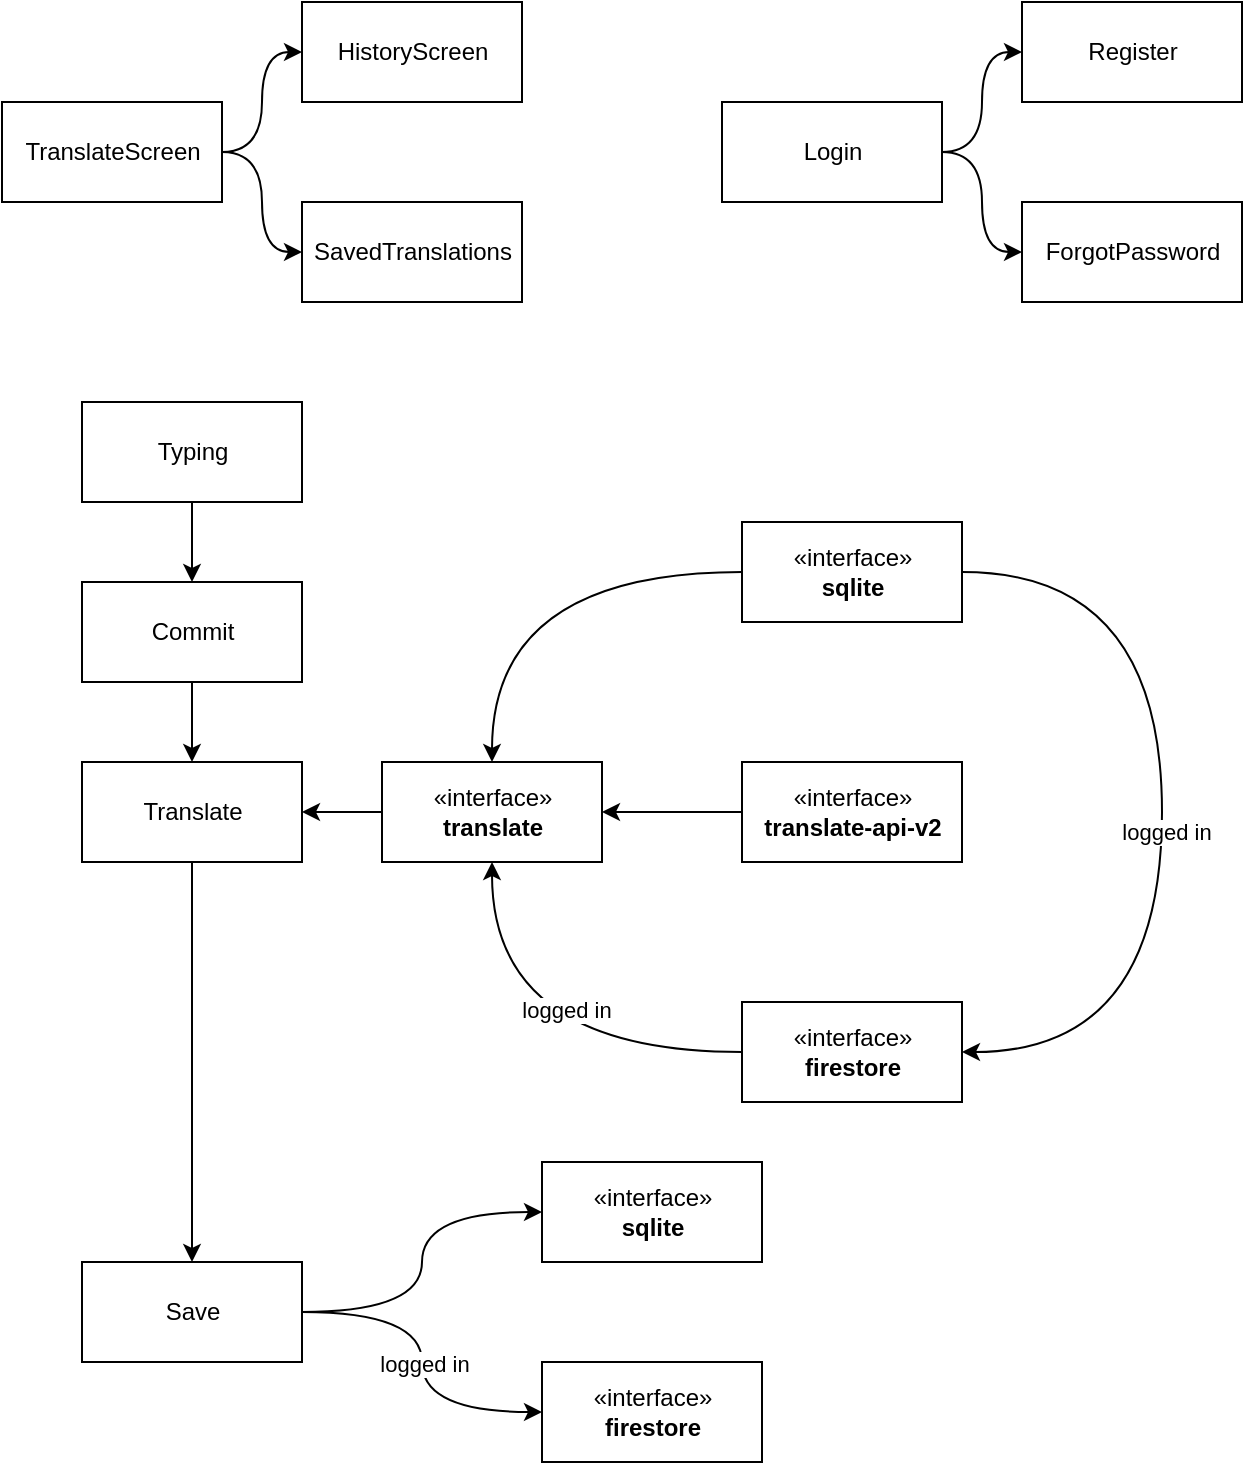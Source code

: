 <mxfile version="20.4.0" type="github">
  <diagram name="Page-1" id="9f46799a-70d6-7492-0946-bef42562c5a5">
    <mxGraphModel dx="1422" dy="793" grid="1" gridSize="10" guides="1" tooltips="1" connect="1" arrows="1" fold="1" page="1" pageScale="1" pageWidth="1100" pageHeight="850" background="none" math="0" shadow="0">
      <root>
        <mxCell id="0" />
        <mxCell id="1" parent="0" />
        <mxCell id="TK3HhR73lUiD1M2_CuVL-16" style="edgeStyle=orthogonalEdgeStyle;rounded=0;orthogonalLoop=1;jettySize=auto;html=1;exitX=1;exitY=0.5;exitDx=0;exitDy=0;entryX=0;entryY=0.5;entryDx=0;entryDy=0;curved=1;" edge="1" parent="1" source="TK3HhR73lUiD1M2_CuVL-13" target="TK3HhR73lUiD1M2_CuVL-14">
          <mxGeometry relative="1" as="geometry" />
        </mxCell>
        <mxCell id="TK3HhR73lUiD1M2_CuVL-17" style="edgeStyle=orthogonalEdgeStyle;rounded=0;orthogonalLoop=1;jettySize=auto;html=1;entryX=0;entryY=0.5;entryDx=0;entryDy=0;curved=1;" edge="1" parent="1" source="TK3HhR73lUiD1M2_CuVL-13" target="TK3HhR73lUiD1M2_CuVL-15">
          <mxGeometry relative="1" as="geometry" />
        </mxCell>
        <mxCell id="TK3HhR73lUiD1M2_CuVL-13" value="&lt;div&gt;TranslateScreen&lt;/div&gt;" style="html=1;" vertex="1" parent="1">
          <mxGeometry x="50" y="70" width="110" height="50" as="geometry" />
        </mxCell>
        <mxCell id="TK3HhR73lUiD1M2_CuVL-14" value="HistoryScreen" style="html=1;" vertex="1" parent="1">
          <mxGeometry x="200" y="20" width="110" height="50" as="geometry" />
        </mxCell>
        <mxCell id="TK3HhR73lUiD1M2_CuVL-15" value="SavedTranslations" style="html=1;" vertex="1" parent="1">
          <mxGeometry x="200" y="120" width="110" height="50" as="geometry" />
        </mxCell>
        <mxCell id="TK3HhR73lUiD1M2_CuVL-21" style="edgeStyle=orthogonalEdgeStyle;curved=1;rounded=0;orthogonalLoop=1;jettySize=auto;html=1;exitX=1;exitY=0.5;exitDx=0;exitDy=0;entryX=0;entryY=0.5;entryDx=0;entryDy=0;" edge="1" parent="1" source="TK3HhR73lUiD1M2_CuVL-18" target="TK3HhR73lUiD1M2_CuVL-19">
          <mxGeometry relative="1" as="geometry" />
        </mxCell>
        <mxCell id="TK3HhR73lUiD1M2_CuVL-22" style="edgeStyle=orthogonalEdgeStyle;curved=1;rounded=0;orthogonalLoop=1;jettySize=auto;html=1;exitX=1;exitY=0.5;exitDx=0;exitDy=0;entryX=0;entryY=0.5;entryDx=0;entryDy=0;" edge="1" parent="1" source="TK3HhR73lUiD1M2_CuVL-18" target="TK3HhR73lUiD1M2_CuVL-20">
          <mxGeometry relative="1" as="geometry" />
        </mxCell>
        <mxCell id="TK3HhR73lUiD1M2_CuVL-18" value="Login" style="html=1;" vertex="1" parent="1">
          <mxGeometry x="410" y="70" width="110" height="50" as="geometry" />
        </mxCell>
        <mxCell id="TK3HhR73lUiD1M2_CuVL-19" value="Register" style="html=1;" vertex="1" parent="1">
          <mxGeometry x="560" y="20" width="110" height="50" as="geometry" />
        </mxCell>
        <mxCell id="TK3HhR73lUiD1M2_CuVL-20" value="ForgotPassword" style="html=1;" vertex="1" parent="1">
          <mxGeometry x="560" y="120" width="110" height="50" as="geometry" />
        </mxCell>
        <mxCell id="TK3HhR73lUiD1M2_CuVL-52" style="edgeStyle=orthogonalEdgeStyle;curved=1;rounded=0;orthogonalLoop=1;jettySize=auto;html=1;exitX=0.5;exitY=1;exitDx=0;exitDy=0;entryX=0.5;entryY=0;entryDx=0;entryDy=0;" edge="1" parent="1" source="TK3HhR73lUiD1M2_CuVL-23" target="TK3HhR73lUiD1M2_CuVL-24">
          <mxGeometry relative="1" as="geometry" />
        </mxCell>
        <mxCell id="TK3HhR73lUiD1M2_CuVL-23" value="Typing" style="html=1;" vertex="1" parent="1">
          <mxGeometry x="90" y="220" width="110" height="50" as="geometry" />
        </mxCell>
        <mxCell id="TK3HhR73lUiD1M2_CuVL-53" style="edgeStyle=orthogonalEdgeStyle;curved=1;rounded=0;orthogonalLoop=1;jettySize=auto;html=1;exitX=0.5;exitY=1;exitDx=0;exitDy=0;entryX=0.5;entryY=0;entryDx=0;entryDy=0;" edge="1" parent="1" source="TK3HhR73lUiD1M2_CuVL-24" target="TK3HhR73lUiD1M2_CuVL-25">
          <mxGeometry relative="1" as="geometry" />
        </mxCell>
        <mxCell id="TK3HhR73lUiD1M2_CuVL-24" value="Commit" style="html=1;" vertex="1" parent="1">
          <mxGeometry x="90" y="310" width="110" height="50" as="geometry" />
        </mxCell>
        <mxCell id="TK3HhR73lUiD1M2_CuVL-54" style="edgeStyle=orthogonalEdgeStyle;curved=1;rounded=0;orthogonalLoop=1;jettySize=auto;html=1;exitX=0.5;exitY=1;exitDx=0;exitDy=0;" edge="1" parent="1" source="TK3HhR73lUiD1M2_CuVL-25" target="TK3HhR73lUiD1M2_CuVL-26">
          <mxGeometry relative="1" as="geometry" />
        </mxCell>
        <mxCell id="TK3HhR73lUiD1M2_CuVL-25" value="Translate" style="html=1;" vertex="1" parent="1">
          <mxGeometry x="90" y="400" width="110" height="50" as="geometry" />
        </mxCell>
        <mxCell id="TK3HhR73lUiD1M2_CuVL-73" style="edgeStyle=orthogonalEdgeStyle;curved=1;rounded=0;orthogonalLoop=1;jettySize=auto;html=1;exitX=1;exitY=0.5;exitDx=0;exitDy=0;entryX=0;entryY=0.5;entryDx=0;entryDy=0;" edge="1" parent="1" source="TK3HhR73lUiD1M2_CuVL-26" target="TK3HhR73lUiD1M2_CuVL-70">
          <mxGeometry relative="1" as="geometry" />
        </mxCell>
        <mxCell id="TK3HhR73lUiD1M2_CuVL-74" style="edgeStyle=orthogonalEdgeStyle;curved=1;rounded=0;orthogonalLoop=1;jettySize=auto;html=1;exitX=1;exitY=0.5;exitDx=0;exitDy=0;entryX=0;entryY=0.5;entryDx=0;entryDy=0;" edge="1" parent="1" source="TK3HhR73lUiD1M2_CuVL-26" target="TK3HhR73lUiD1M2_CuVL-72">
          <mxGeometry relative="1" as="geometry" />
        </mxCell>
        <mxCell id="TK3HhR73lUiD1M2_CuVL-75" value="&lt;div&gt;logged in&lt;/div&gt;" style="edgeLabel;html=1;align=center;verticalAlign=middle;resizable=0;points=[];" vertex="1" connectable="0" parent="TK3HhR73lUiD1M2_CuVL-74">
          <mxGeometry x="-0.141" y="-7" relative="1" as="geometry">
            <mxPoint x="8" y="13" as="offset" />
          </mxGeometry>
        </mxCell>
        <mxCell id="TK3HhR73lUiD1M2_CuVL-26" value="Save" style="html=1;" vertex="1" parent="1">
          <mxGeometry x="90" y="650" width="110" height="50" as="geometry" />
        </mxCell>
        <mxCell id="TK3HhR73lUiD1M2_CuVL-61" style="edgeStyle=orthogonalEdgeStyle;curved=1;rounded=0;orthogonalLoop=1;jettySize=auto;html=1;exitX=0;exitY=0.5;exitDx=0;exitDy=0;entryX=0.5;entryY=0;entryDx=0;entryDy=0;" edge="1" parent="1" source="TK3HhR73lUiD1M2_CuVL-32" target="TK3HhR73lUiD1M2_CuVL-55">
          <mxGeometry relative="1" as="geometry" />
        </mxCell>
        <mxCell id="TK3HhR73lUiD1M2_CuVL-67" style="edgeStyle=orthogonalEdgeStyle;curved=1;rounded=0;orthogonalLoop=1;jettySize=auto;html=1;exitX=1;exitY=0.5;exitDx=0;exitDy=0;entryX=1;entryY=0.5;entryDx=0;entryDy=0;" edge="1" parent="1" source="TK3HhR73lUiD1M2_CuVL-32" target="TK3HhR73lUiD1M2_CuVL-33">
          <mxGeometry relative="1" as="geometry">
            <Array as="points">
              <mxPoint x="630" y="305" />
              <mxPoint x="630" y="545" />
            </Array>
          </mxGeometry>
        </mxCell>
        <mxCell id="TK3HhR73lUiD1M2_CuVL-68" value="&lt;div&gt;logged in&lt;/div&gt;" style="edgeLabel;html=1;align=center;verticalAlign=middle;resizable=0;points=[];" vertex="1" connectable="0" parent="TK3HhR73lUiD1M2_CuVL-67">
          <mxGeometry x="0.045" y="2" relative="1" as="geometry">
            <mxPoint as="offset" />
          </mxGeometry>
        </mxCell>
        <mxCell id="TK3HhR73lUiD1M2_CuVL-32" value="«interface»&lt;br&gt;&lt;b&gt;sqlite&lt;/b&gt;" style="html=1;" vertex="1" parent="1">
          <mxGeometry x="420" y="280" width="110" height="50" as="geometry" />
        </mxCell>
        <mxCell id="TK3HhR73lUiD1M2_CuVL-63" style="edgeStyle=orthogonalEdgeStyle;curved=1;rounded=0;orthogonalLoop=1;jettySize=auto;html=1;exitX=0;exitY=0.5;exitDx=0;exitDy=0;entryX=0.5;entryY=1;entryDx=0;entryDy=0;" edge="1" parent="1" source="TK3HhR73lUiD1M2_CuVL-33" target="TK3HhR73lUiD1M2_CuVL-55">
          <mxGeometry relative="1" as="geometry" />
        </mxCell>
        <mxCell id="TK3HhR73lUiD1M2_CuVL-64" value="logged in" style="edgeLabel;html=1;align=center;verticalAlign=middle;resizable=0;points=[];" vertex="1" connectable="0" parent="TK3HhR73lUiD1M2_CuVL-63">
          <mxGeometry x="-0.15" y="-10" relative="1" as="geometry">
            <mxPoint x="5" y="-11" as="offset" />
          </mxGeometry>
        </mxCell>
        <mxCell id="TK3HhR73lUiD1M2_CuVL-33" value="«interface»&lt;br&gt;&lt;b&gt;firestore&lt;/b&gt;" style="html=1;" vertex="1" parent="1">
          <mxGeometry x="420" y="520" width="110" height="50" as="geometry" />
        </mxCell>
        <mxCell id="TK3HhR73lUiD1M2_CuVL-62" style="edgeStyle=orthogonalEdgeStyle;curved=1;rounded=0;orthogonalLoop=1;jettySize=auto;html=1;exitX=0;exitY=0.5;exitDx=0;exitDy=0;entryX=1;entryY=0.5;entryDx=0;entryDy=0;" edge="1" parent="1" source="TK3HhR73lUiD1M2_CuVL-34" target="TK3HhR73lUiD1M2_CuVL-55">
          <mxGeometry relative="1" as="geometry">
            <Array as="points">
              <mxPoint x="400" y="425" />
              <mxPoint x="400" y="425" />
            </Array>
          </mxGeometry>
        </mxCell>
        <mxCell id="TK3HhR73lUiD1M2_CuVL-34" value="«interface»&lt;br&gt;&lt;b&gt;translate-api-v2&lt;/b&gt;" style="html=1;" vertex="1" parent="1">
          <mxGeometry x="420" y="400" width="110" height="50" as="geometry" />
        </mxCell>
        <mxCell id="TK3HhR73lUiD1M2_CuVL-56" style="edgeStyle=orthogonalEdgeStyle;curved=1;rounded=0;orthogonalLoop=1;jettySize=auto;html=1;entryX=1;entryY=0.5;entryDx=0;entryDy=0;" edge="1" parent="1" source="TK3HhR73lUiD1M2_CuVL-55" target="TK3HhR73lUiD1M2_CuVL-25">
          <mxGeometry relative="1" as="geometry" />
        </mxCell>
        <mxCell id="TK3HhR73lUiD1M2_CuVL-55" value="«interface»&lt;br&gt;&lt;b&gt;translate&lt;/b&gt;" style="html=1;" vertex="1" parent="1">
          <mxGeometry x="240" y="400" width="110" height="50" as="geometry" />
        </mxCell>
        <mxCell id="TK3HhR73lUiD1M2_CuVL-70" value="«interface»&lt;br&gt;&lt;b&gt;sqlite&lt;/b&gt;" style="html=1;" vertex="1" parent="1">
          <mxGeometry x="320" y="600" width="110" height="50" as="geometry" />
        </mxCell>
        <mxCell id="TK3HhR73lUiD1M2_CuVL-72" value="«interface»&lt;br&gt;&lt;b&gt;firestore&lt;/b&gt;" style="html=1;" vertex="1" parent="1">
          <mxGeometry x="320" y="700" width="110" height="50" as="geometry" />
        </mxCell>
      </root>
    </mxGraphModel>
  </diagram>
</mxfile>
